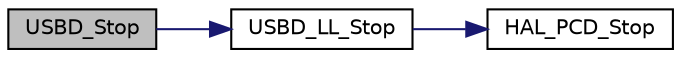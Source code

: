 digraph "USBD_Stop"
{
  edge [fontname="Helvetica",fontsize="10",labelfontname="Helvetica",labelfontsize="10"];
  node [fontname="Helvetica",fontsize="10",shape=record];
  rankdir="LR";
  Node207 [label="USBD_Stop",height=0.2,width=0.4,color="black", fillcolor="grey75", style="filled", fontcolor="black"];
  Node207 -> Node208 [color="midnightblue",fontsize="10",style="solid",fontname="Helvetica"];
  Node208 [label="USBD_LL_Stop",height=0.2,width=0.4,color="black", fillcolor="white", style="filled",URL="$group___u_s_b_d___c_o_r_e___exported___functions_prototype.html#gac522b28139c1868a2e24d044fc8288fd",tooltip="Stops the Low Level portion of the Device driver. "];
  Node208 -> Node209 [color="midnightblue",fontsize="10",style="solid",fontname="Helvetica"];
  Node209 [label="HAL_PCD_Stop",height=0.2,width=0.4,color="black", fillcolor="white", style="filled",URL="$group___p_c_d___exported___functions___group2.html#gad2e6055aea6458c0aec7df9c8ab7abab"];
}
